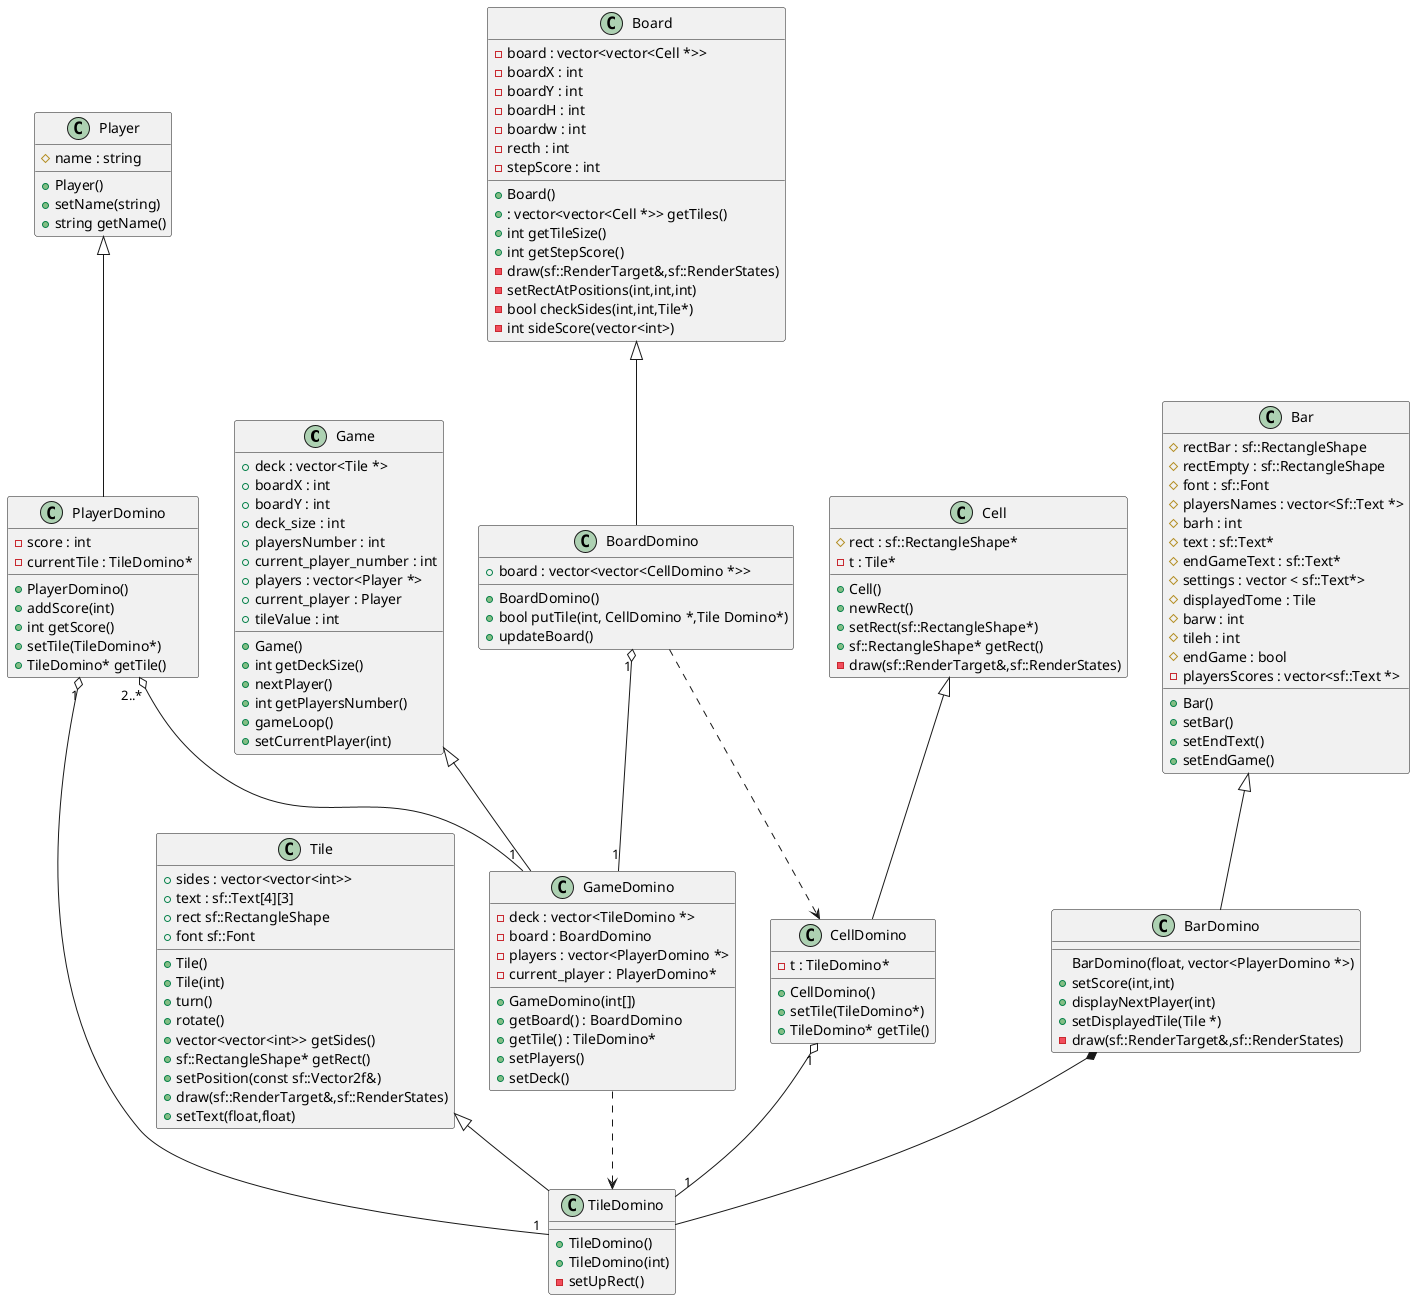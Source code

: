 @startuml classeDiagramme
class Game{
    + deck : vector<Tile *>
    + boardX : int
    + boardY : int
    + deck_size : int
    + playersNumber : int
    + current_player_number : int
    + players : vector<Player *>
    + current_player : Player
    + tileValue : int

    + Game()
    + int getDeckSize()
    + nextPlayer()
    + int getPlayersNumber()
    + gameLoop()
    + setCurrentPlayer(int)
}
class GameDomino{
    - deck : vector<TileDomino *>
    - board : BoardDomino
    - players : vector<PlayerDomino *>
    - current_player : PlayerDomino*

    + GameDomino(int[])
    + getBoard() : BoardDomino
    + getTile() : TileDomino*
    + setPlayers()
    + setDeck()
}

Game <|-- GameDomino

class Board{
    - board : vector<vector<Cell *>>
    - boardX : int
    - boardY : int
    - boardH : int
    - boardw : int
    - recth : int
    - stepScore : int

    + Board()
    + : vector<vector<Cell *>> getTiles()
    + int getTileSize()
    + int getStepScore()
    - draw(sf::RenderTarget&,sf::RenderStates)
    - setRectAtPositions(int,int,int)
    - bool checkSides(int,int,Tile*)
    - int sideScore(vector<int>) 
}   

class BoardDomino{
    + board : vector<vector<CellDomino *>>
    
    + BoardDomino()
    + bool putTile(int, CellDomino *,Tile Domino*)
    + updateBoard()
}

Board <|-- BoardDomino
class Tile{
    + sides : vector<vector<int>>
    + text : sf::Text[4][3]
    + rect sf::RectangleShape
    + font sf::Font

    + Tile()
    + Tile(int)
    + turn()
    + rotate()
    + vector<vector<int>> getSides()
    + sf::RectangleShape* getRect()
    + setPosition(const sf::Vector2f&)
    + draw(sf::RenderTarget&,sf::RenderStates)
    + setText(float,float)
}
class TileDomino{
    + TileDomino()
    + TileDomino(int)
    - setUpRect()
}
Tile <|-- TileDomino
class Player{
    # name : string

    + Player()
    + setName(string)
    + string getName()

}
class PlayerDomino{
    - score : int
    - currentTile : TileDomino*

    + PlayerDomino()
    + addScore(int)
    + int getScore()
    + setTile(TileDomino*)
    + TileDomino* getTile()
}
Player <|-- PlayerDomino
PlayerDomino "1" o-- "1" TileDomino
class Cell{
    # rect : sf::RectangleShape*
    - t : Tile*

    + Cell()
    + newRect()
    + setRect(sf::RectangleShape*)
    + sf::RectangleShape* getRect()
    - draw(sf::RenderTarget&,sf::RenderStates)
}
class CellDomino{
    - t : TileDomino*

    + CellDomino()
    + setTile(TileDomino*)
    + TileDomino* getTile()
}

Cell <|-- CellDomino
class Bar{
    # rectBar : sf::RectangleShape
    # rectEmpty : sf::RectangleShape
    # font : sf::Font
    # playersNames : vector<Sf::Text *>
    # barh : int
    # text : sf::Text*
    # endGameText : sf::Text*
    # settings : vector < sf::Text*>
    # displayedTome : Tile
    # barw : int
    # tileh : int 
    # endGame : bool
    - playersScores : vector<sf::Text *>

    + Bar()
    + setBar()
    + setEndText()
    + setEndGame()

}
class BarDomino{
    BarDomino(float, vector<PlayerDomino *>)
    + setScore(int,int)
    + displayNextPlayer(int)
    + setDisplayedTile(Tile *)
    - draw(sf::RenderTarget&,sf::RenderStates)
}
Bar <|-- BarDomino

BarDomino *-- TileDomino
CellDomino "1" o-- "1" TileDomino
GameDomino ..> TileDomino
PlayerDomino "2..*" o-- "1" GameDomino
BoardDomino "1" o-- "1" GameDomino
BoardDomino ..> CellDomino


@enduml